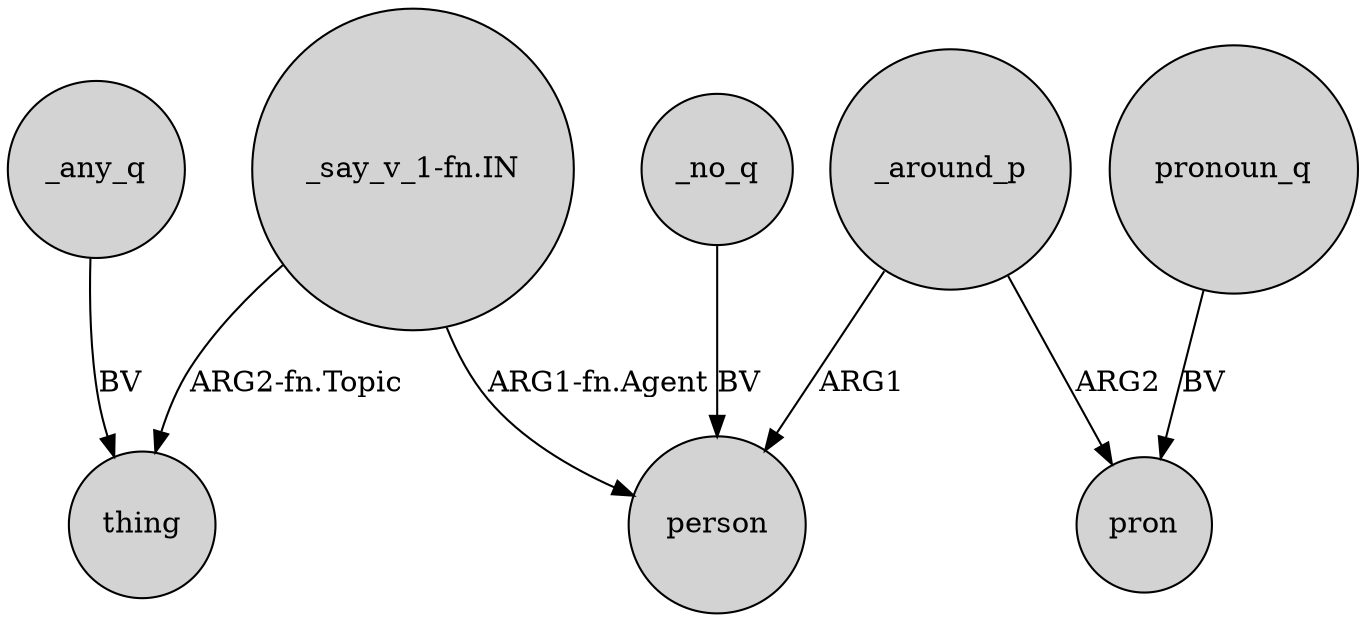digraph {
	node [shape=circle style=filled]
	"_say_v_1-fn.IN" -> thing [label="ARG2-fn.Topic"]
	_around_p -> pron [label=ARG2]
	"_say_v_1-fn.IN" -> person [label="ARG1-fn.Agent"]
	_no_q -> person [label=BV]
	_any_q -> thing [label=BV]
	_around_p -> person [label=ARG1]
	pronoun_q -> pron [label=BV]
}
